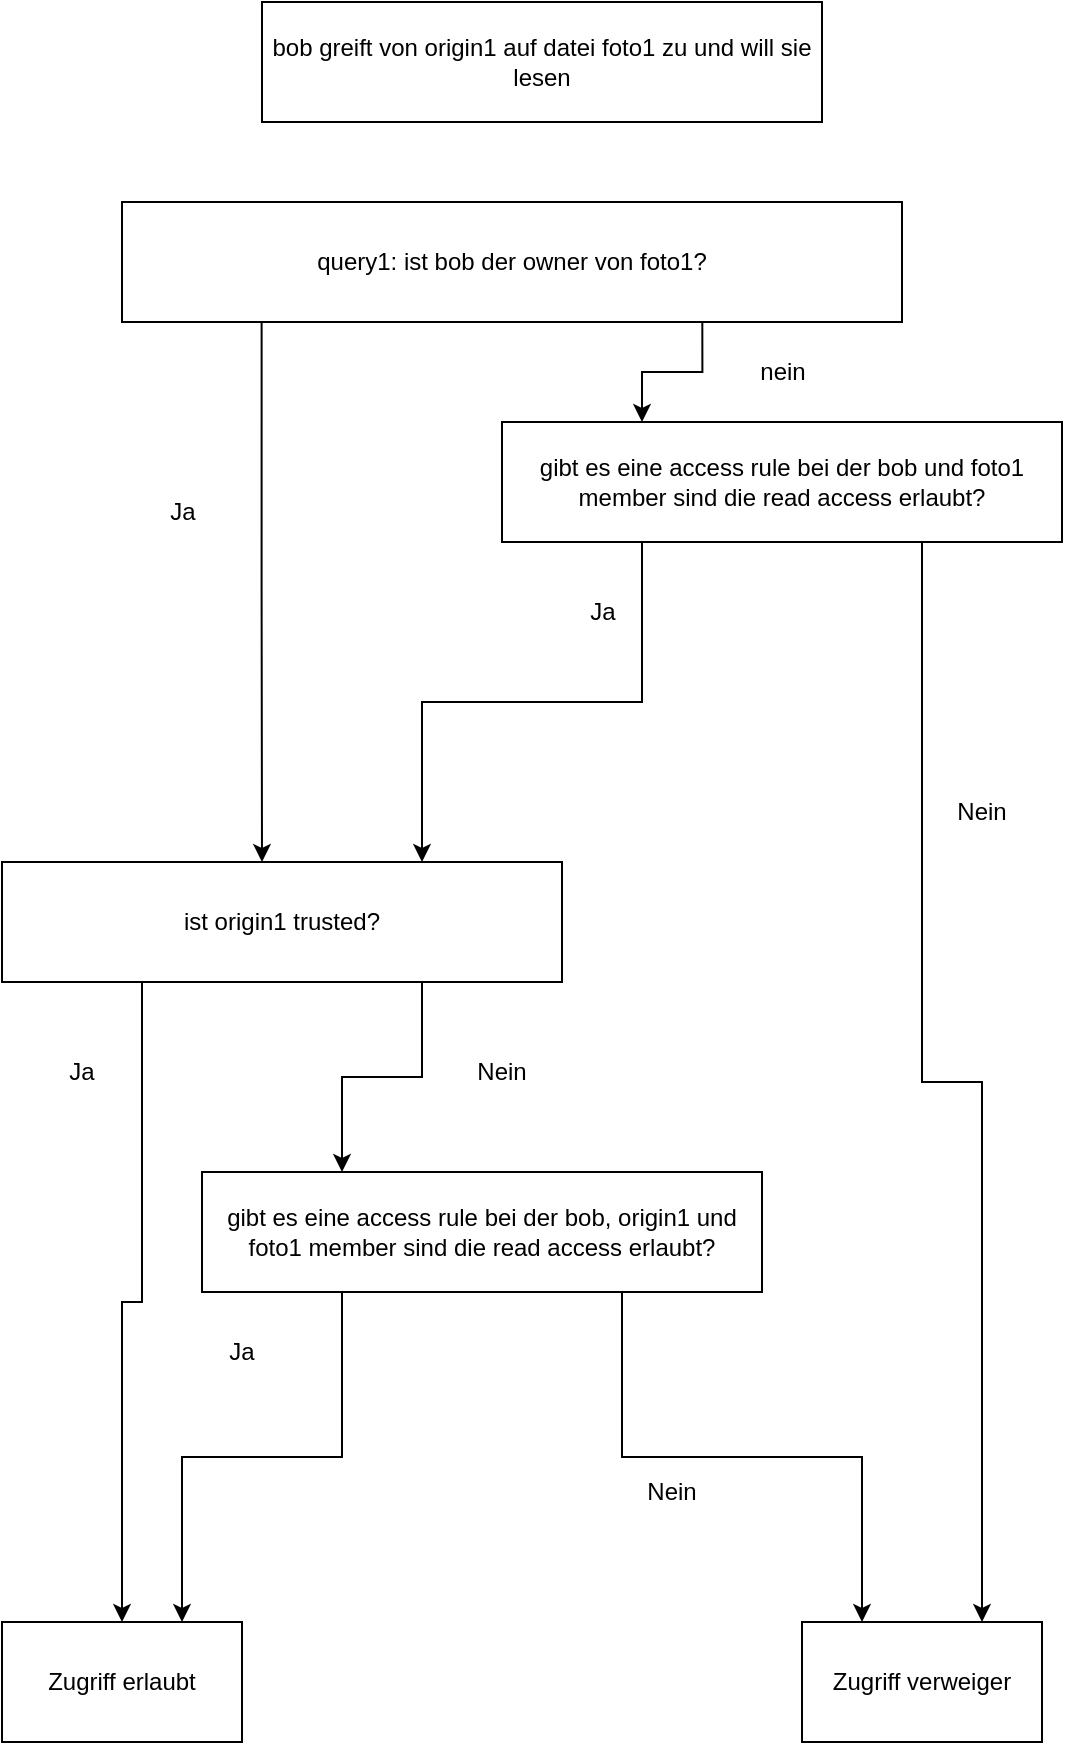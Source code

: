 <mxfile version="27.0.6">
  <diagram name="Seite-1" id="6hsUSH1lGvw_2tnkDY_O">
    <mxGraphModel dx="1612" dy="2037" grid="1" gridSize="10" guides="1" tooltips="1" connect="1" arrows="1" fold="1" page="1" pageScale="1" pageWidth="827" pageHeight="1169" math="0" shadow="0">
      <root>
        <mxCell id="0" />
        <mxCell id="1" parent="0" />
        <mxCell id="6LTydZtJu815a8eUN8WR-1" value="bob greift von origin1 auf datei foto1 zu und will sie lesen" style="rounded=0;whiteSpace=wrap;html=1;" vertex="1" parent="1">
          <mxGeometry x="310" y="-60" width="280" height="60" as="geometry" />
        </mxCell>
        <mxCell id="6LTydZtJu815a8eUN8WR-3" style="edgeStyle=orthogonalEdgeStyle;rounded=0;orthogonalLoop=1;jettySize=auto;html=1;exitX=0.179;exitY=0.998;exitDx=0;exitDy=0;exitPerimeter=0;" edge="1" parent="1" source="6LTydZtJu815a8eUN8WR-2">
          <mxGeometry relative="1" as="geometry">
            <mxPoint x="310" y="370" as="targetPoint" />
          </mxGeometry>
        </mxCell>
        <mxCell id="6LTydZtJu815a8eUN8WR-5" style="edgeStyle=orthogonalEdgeStyle;rounded=0;orthogonalLoop=1;jettySize=auto;html=1;exitX=0.744;exitY=1;exitDx=0;exitDy=0;exitPerimeter=0;entryX=0.25;entryY=0;entryDx=0;entryDy=0;" edge="1" parent="1" source="6LTydZtJu815a8eUN8WR-2" target="6LTydZtJu815a8eUN8WR-17">
          <mxGeometry relative="1" as="geometry">
            <mxPoint x="660" y="440" as="targetPoint" />
          </mxGeometry>
        </mxCell>
        <mxCell id="6LTydZtJu815a8eUN8WR-2" value="query1: ist bob der owner von foto1?" style="rounded=0;whiteSpace=wrap;html=1;" vertex="1" parent="1">
          <mxGeometry x="240" y="40" width="390" height="60" as="geometry" />
        </mxCell>
        <mxCell id="6LTydZtJu815a8eUN8WR-4" value="Ja" style="text;html=1;align=center;verticalAlign=middle;resizable=0;points=[];autosize=1;strokeColor=none;fillColor=none;" vertex="1" parent="1">
          <mxGeometry x="250" y="180" width="40" height="30" as="geometry" />
        </mxCell>
        <mxCell id="6LTydZtJu815a8eUN8WR-9" style="edgeStyle=orthogonalEdgeStyle;rounded=0;orthogonalLoop=1;jettySize=auto;html=1;exitX=0.25;exitY=1;exitDx=0;exitDy=0;entryX=0.5;entryY=0;entryDx=0;entryDy=0;" edge="1" parent="1" source="6LTydZtJu815a8eUN8WR-6" target="6LTydZtJu815a8eUN8WR-11">
          <mxGeometry relative="1" as="geometry">
            <mxPoint x="250" y="570" as="targetPoint" />
          </mxGeometry>
        </mxCell>
        <mxCell id="6LTydZtJu815a8eUN8WR-14" style="edgeStyle=orthogonalEdgeStyle;rounded=0;orthogonalLoop=1;jettySize=auto;html=1;exitX=0.75;exitY=1;exitDx=0;exitDy=0;entryX=0.25;entryY=0;entryDx=0;entryDy=0;" edge="1" parent="1" source="6LTydZtJu815a8eUN8WR-6" target="6LTydZtJu815a8eUN8WR-7">
          <mxGeometry relative="1" as="geometry" />
        </mxCell>
        <mxCell id="6LTydZtJu815a8eUN8WR-6" value="ist origin1 trusted?" style="rounded=0;whiteSpace=wrap;html=1;" vertex="1" parent="1">
          <mxGeometry x="180" y="370" width="280" height="60" as="geometry" />
        </mxCell>
        <mxCell id="6LTydZtJu815a8eUN8WR-12" style="edgeStyle=orthogonalEdgeStyle;rounded=0;orthogonalLoop=1;jettySize=auto;html=1;exitX=0.25;exitY=1;exitDx=0;exitDy=0;entryX=0.75;entryY=0;entryDx=0;entryDy=0;" edge="1" parent="1" source="6LTydZtJu815a8eUN8WR-7" target="6LTydZtJu815a8eUN8WR-11">
          <mxGeometry relative="1" as="geometry">
            <mxPoint x="360" y="668" as="targetPoint" />
          </mxGeometry>
        </mxCell>
        <mxCell id="6LTydZtJu815a8eUN8WR-22" style="edgeStyle=orthogonalEdgeStyle;rounded=0;orthogonalLoop=1;jettySize=auto;html=1;exitX=0.75;exitY=1;exitDx=0;exitDy=0;entryX=0.25;entryY=0;entryDx=0;entryDy=0;" edge="1" parent="1" source="6LTydZtJu815a8eUN8WR-7" target="6LTydZtJu815a8eUN8WR-21">
          <mxGeometry relative="1" as="geometry" />
        </mxCell>
        <mxCell id="6LTydZtJu815a8eUN8WR-7" value="gibt es eine access rule bei der bob, origin1 und foto1 member sind die read access erlaubt?" style="rounded=0;whiteSpace=wrap;html=1;" vertex="1" parent="1">
          <mxGeometry x="280" y="525" width="280" height="60" as="geometry" />
        </mxCell>
        <mxCell id="6LTydZtJu815a8eUN8WR-10" value="Ja" style="text;html=1;align=center;verticalAlign=middle;whiteSpace=wrap;rounded=0;" vertex="1" parent="1">
          <mxGeometry x="190" y="460" width="60" height="30" as="geometry" />
        </mxCell>
        <mxCell id="6LTydZtJu815a8eUN8WR-11" value="Zugriff erlaubt" style="rounded=0;whiteSpace=wrap;html=1;" vertex="1" parent="1">
          <mxGeometry x="180" y="750" width="120" height="60" as="geometry" />
        </mxCell>
        <mxCell id="6LTydZtJu815a8eUN8WR-13" value="Ja" style="text;html=1;align=center;verticalAlign=middle;whiteSpace=wrap;rounded=0;" vertex="1" parent="1">
          <mxGeometry x="270" y="600" width="60" height="30" as="geometry" />
        </mxCell>
        <mxCell id="6LTydZtJu815a8eUN8WR-15" value="Nein" style="text;html=1;align=center;verticalAlign=middle;whiteSpace=wrap;rounded=0;" vertex="1" parent="1">
          <mxGeometry x="400" y="460" width="60" height="30" as="geometry" />
        </mxCell>
        <mxCell id="6LTydZtJu815a8eUN8WR-16" value="nein" style="text;html=1;align=center;verticalAlign=middle;resizable=0;points=[];autosize=1;strokeColor=none;fillColor=none;" vertex="1" parent="1">
          <mxGeometry x="545" y="110" width="50" height="30" as="geometry" />
        </mxCell>
        <mxCell id="6LTydZtJu815a8eUN8WR-19" style="edgeStyle=orthogonalEdgeStyle;rounded=0;orthogonalLoop=1;jettySize=auto;html=1;exitX=0.25;exitY=1;exitDx=0;exitDy=0;entryX=0.75;entryY=0;entryDx=0;entryDy=0;" edge="1" parent="1" source="6LTydZtJu815a8eUN8WR-17" target="6LTydZtJu815a8eUN8WR-6">
          <mxGeometry relative="1" as="geometry" />
        </mxCell>
        <mxCell id="6LTydZtJu815a8eUN8WR-23" style="edgeStyle=orthogonalEdgeStyle;rounded=0;orthogonalLoop=1;jettySize=auto;html=1;exitX=0.75;exitY=1;exitDx=0;exitDy=0;entryX=0.75;entryY=0;entryDx=0;entryDy=0;" edge="1" parent="1" source="6LTydZtJu815a8eUN8WR-17" target="6LTydZtJu815a8eUN8WR-21">
          <mxGeometry relative="1" as="geometry" />
        </mxCell>
        <mxCell id="6LTydZtJu815a8eUN8WR-17" value="gibt es eine access rule bei der bob und foto1 member sind die read access erlaubt?" style="rounded=0;whiteSpace=wrap;html=1;" vertex="1" parent="1">
          <mxGeometry x="430" y="150" width="280" height="60" as="geometry" />
        </mxCell>
        <mxCell id="6LTydZtJu815a8eUN8WR-20" value="Ja" style="text;html=1;align=center;verticalAlign=middle;resizable=0;points=[];autosize=1;strokeColor=none;fillColor=none;" vertex="1" parent="1">
          <mxGeometry x="460" y="230" width="40" height="30" as="geometry" />
        </mxCell>
        <mxCell id="6LTydZtJu815a8eUN8WR-21" value="Zugriff verweiger" style="rounded=0;whiteSpace=wrap;html=1;" vertex="1" parent="1">
          <mxGeometry x="580" y="750" width="120" height="60" as="geometry" />
        </mxCell>
        <mxCell id="6LTydZtJu815a8eUN8WR-24" value="Nein" style="text;html=1;align=center;verticalAlign=middle;whiteSpace=wrap;rounded=0;" vertex="1" parent="1">
          <mxGeometry x="640" y="330" width="60" height="30" as="geometry" />
        </mxCell>
        <mxCell id="6LTydZtJu815a8eUN8WR-25" value="Nein" style="text;html=1;align=center;verticalAlign=middle;whiteSpace=wrap;rounded=0;" vertex="1" parent="1">
          <mxGeometry x="485" y="670" width="60" height="30" as="geometry" />
        </mxCell>
      </root>
    </mxGraphModel>
  </diagram>
</mxfile>
